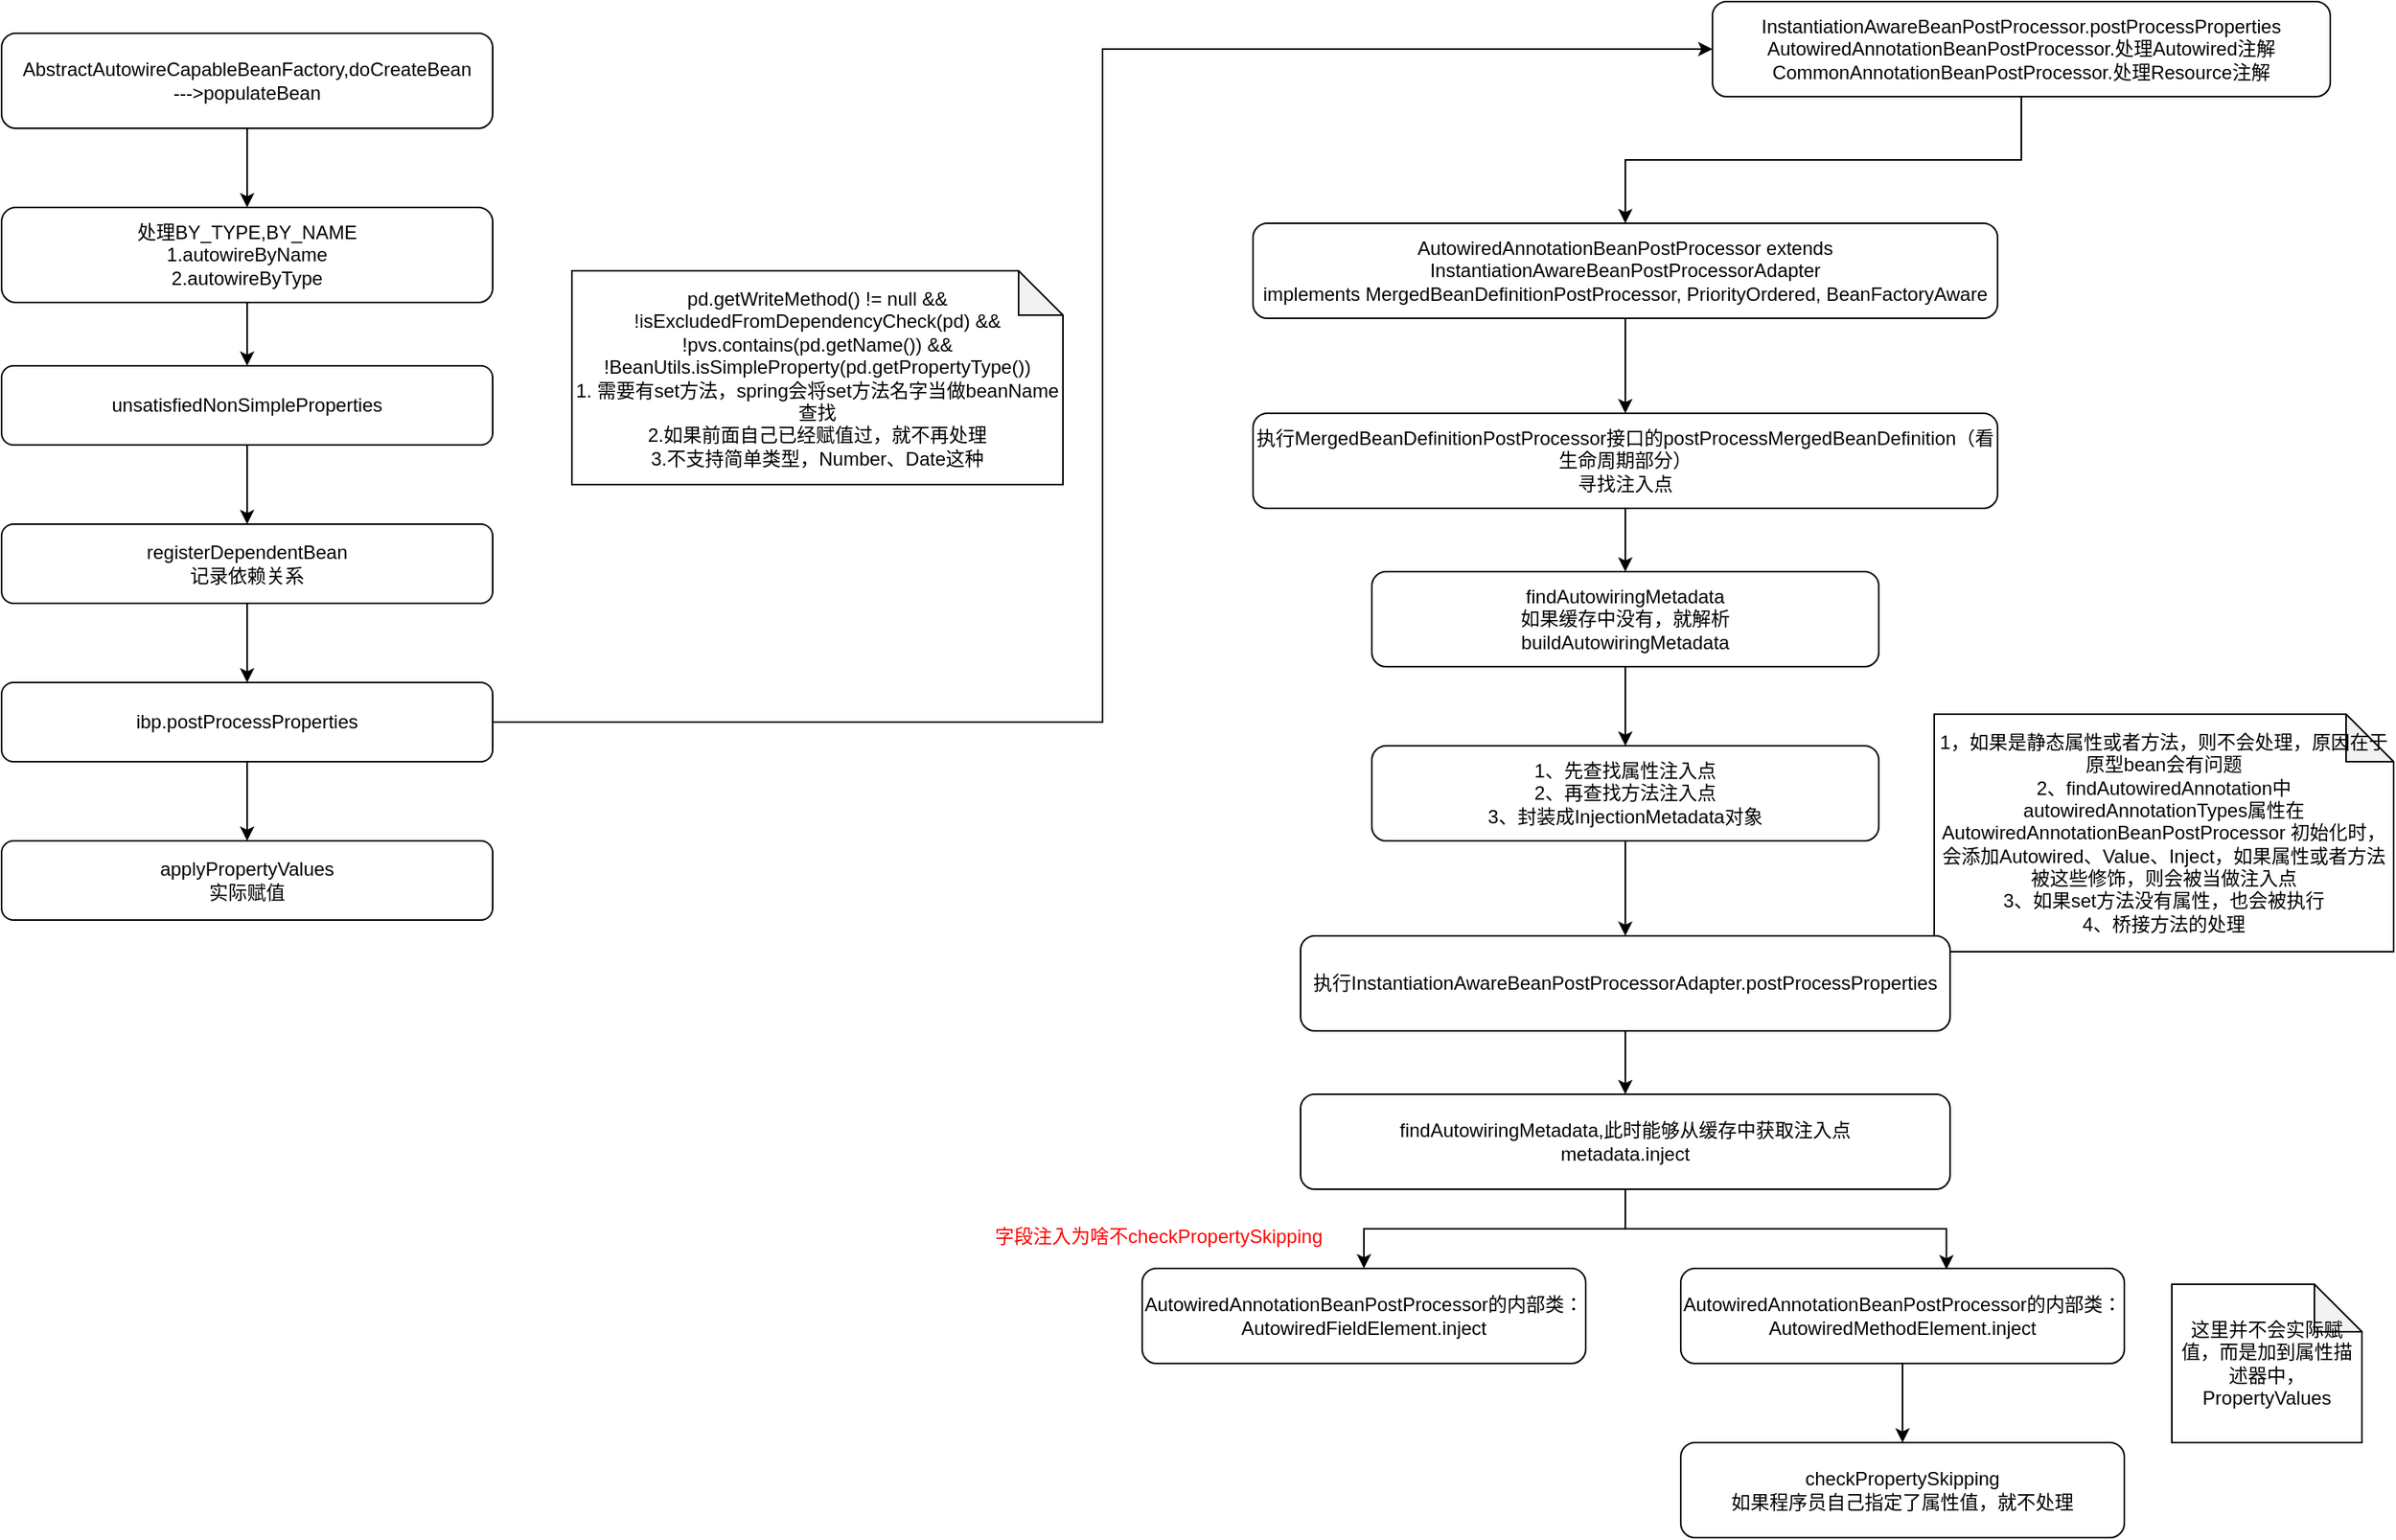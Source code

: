 <mxfile version="20.5.2" type="github">
  <diagram id="rRINkoVPD2oHAfETs6Ag" name="第 1 页">
    <mxGraphModel dx="1038" dy="547" grid="1" gridSize="10" guides="1" tooltips="1" connect="1" arrows="1" fold="1" page="1" pageScale="1" pageWidth="827" pageHeight="1169" math="0" shadow="0">
      <root>
        <mxCell id="0" />
        <mxCell id="1" parent="0" />
        <mxCell id="GXxeUl2hsS55cW6gYHLh-3" value="" style="edgeStyle=orthogonalEdgeStyle;rounded=0;orthogonalLoop=1;jettySize=auto;html=1;" edge="1" parent="1" source="GXxeUl2hsS55cW6gYHLh-1" target="GXxeUl2hsS55cW6gYHLh-2">
          <mxGeometry relative="1" as="geometry" />
        </mxCell>
        <mxCell id="GXxeUl2hsS55cW6gYHLh-1" value="AbstractAutowireCapableBeanFactory,doCreateBean&lt;br&gt;---&amp;gt;populateBean" style="rounded=1;whiteSpace=wrap;html=1;" vertex="1" parent="1">
          <mxGeometry x="120" y="60" width="310" height="60" as="geometry" />
        </mxCell>
        <mxCell id="GXxeUl2hsS55cW6gYHLh-5" value="" style="edgeStyle=orthogonalEdgeStyle;rounded=0;orthogonalLoop=1;jettySize=auto;html=1;" edge="1" parent="1" source="GXxeUl2hsS55cW6gYHLh-2" target="GXxeUl2hsS55cW6gYHLh-4">
          <mxGeometry relative="1" as="geometry" />
        </mxCell>
        <mxCell id="GXxeUl2hsS55cW6gYHLh-2" value="处理BY_TYPE,BY_NAME&lt;br&gt;1.autowireByName&lt;br&gt;2.autowireByType" style="rounded=1;whiteSpace=wrap;html=1;" vertex="1" parent="1">
          <mxGeometry x="120" y="170" width="310" height="60" as="geometry" />
        </mxCell>
        <mxCell id="GXxeUl2hsS55cW6gYHLh-8" value="" style="edgeStyle=orthogonalEdgeStyle;rounded=0;orthogonalLoop=1;jettySize=auto;html=1;" edge="1" parent="1" source="GXxeUl2hsS55cW6gYHLh-4" target="GXxeUl2hsS55cW6gYHLh-7">
          <mxGeometry relative="1" as="geometry" />
        </mxCell>
        <mxCell id="GXxeUl2hsS55cW6gYHLh-4" value="unsatisfiedNonSimpleProperties" style="rounded=1;whiteSpace=wrap;html=1;" vertex="1" parent="1">
          <mxGeometry x="120" y="270" width="310" height="50" as="geometry" />
        </mxCell>
        <mxCell id="GXxeUl2hsS55cW6gYHLh-6" value="&lt;div&gt;pd.getWriteMethod() != null &amp;amp;&amp;amp; !isExcludedFromDependencyCheck(pd) &amp;amp;&amp;amp; !pvs.contains(pd.getName()) &amp;amp;&amp;amp;&lt;/div&gt;&lt;div&gt;&lt;span style=&quot;&quot;&gt;					&lt;/span&gt;!BeanUtils.isSimpleProperty(pd.getPropertyType())&lt;/div&gt;&lt;div&gt;1. 需要有set方法，spring会将set方法名字当做beanName查找&lt;/div&gt;&lt;div&gt;2.如果前面自己已经赋值过，就不再处理&lt;/div&gt;&lt;div&gt;3.不支持简单类型，Number、Date这种&lt;/div&gt;" style="shape=note;whiteSpace=wrap;html=1;backgroundOutline=1;darkOpacity=0.05;size=28;" vertex="1" parent="1">
          <mxGeometry x="480" y="210" width="310" height="135" as="geometry" />
        </mxCell>
        <mxCell id="GXxeUl2hsS55cW6gYHLh-35" value="" style="edgeStyle=orthogonalEdgeStyle;rounded=0;orthogonalLoop=1;jettySize=auto;html=1;fontColor=#FF0000;" edge="1" parent="1" source="GXxeUl2hsS55cW6gYHLh-7" target="GXxeUl2hsS55cW6gYHLh-34">
          <mxGeometry relative="1" as="geometry" />
        </mxCell>
        <mxCell id="GXxeUl2hsS55cW6gYHLh-7" value="registerDependentBean&lt;br&gt;记录依赖关系" style="rounded=1;whiteSpace=wrap;html=1;" vertex="1" parent="1">
          <mxGeometry x="120" y="370" width="310" height="50" as="geometry" />
        </mxCell>
        <mxCell id="GXxeUl2hsS55cW6gYHLh-12" value="" style="edgeStyle=orthogonalEdgeStyle;rounded=0;orthogonalLoop=1;jettySize=auto;html=1;" edge="1" parent="1" source="GXxeUl2hsS55cW6gYHLh-9" target="GXxeUl2hsS55cW6gYHLh-11">
          <mxGeometry relative="1" as="geometry" />
        </mxCell>
        <mxCell id="GXxeUl2hsS55cW6gYHLh-9" value="InstantiationAwareBeanPostProcessor.postProcessProperties&lt;br&gt;AutowiredAnnotationBeanPostProcessor.处理Autowired注解&lt;br&gt;CommonAnnotationBeanPostProcessor.处理Resource注解" style="rounded=1;whiteSpace=wrap;html=1;" vertex="1" parent="1">
          <mxGeometry x="1200" y="40" width="390" height="60" as="geometry" />
        </mxCell>
        <mxCell id="GXxeUl2hsS55cW6gYHLh-14" value="" style="edgeStyle=orthogonalEdgeStyle;rounded=0;orthogonalLoop=1;jettySize=auto;html=1;" edge="1" parent="1" source="GXxeUl2hsS55cW6gYHLh-11" target="GXxeUl2hsS55cW6gYHLh-13">
          <mxGeometry relative="1" as="geometry" />
        </mxCell>
        <mxCell id="GXxeUl2hsS55cW6gYHLh-11" value="&lt;div&gt;AutowiredAnnotationBeanPostProcessor extends InstantiationAwareBeanPostProcessorAdapter&lt;/div&gt;&lt;div&gt;&lt;span style=&quot;&quot;&gt;		&lt;/span&gt;implements MergedBeanDefinitionPostProcessor, PriorityOrdered, BeanFactoryAware&lt;/div&gt;" style="rounded=1;whiteSpace=wrap;html=1;" vertex="1" parent="1">
          <mxGeometry x="910" y="180" width="470" height="60" as="geometry" />
        </mxCell>
        <mxCell id="GXxeUl2hsS55cW6gYHLh-17" value="" style="edgeStyle=orthogonalEdgeStyle;rounded=0;orthogonalLoop=1;jettySize=auto;html=1;" edge="1" parent="1" source="GXxeUl2hsS55cW6gYHLh-13" target="GXxeUl2hsS55cW6gYHLh-16">
          <mxGeometry relative="1" as="geometry" />
        </mxCell>
        <mxCell id="GXxeUl2hsS55cW6gYHLh-13" value="&lt;div&gt;执行MergedBeanDefinitionPostProcessor接口的postProcessMergedBeanDefinition（看生命周期部分）&lt;/div&gt;&lt;div&gt;寻找注入点&lt;/div&gt;" style="rounded=1;whiteSpace=wrap;html=1;" vertex="1" parent="1">
          <mxGeometry x="910" y="300" width="470" height="60" as="geometry" />
        </mxCell>
        <mxCell id="GXxeUl2hsS55cW6gYHLh-19" value="" style="edgeStyle=orthogonalEdgeStyle;rounded=0;orthogonalLoop=1;jettySize=auto;html=1;" edge="1" parent="1" source="GXxeUl2hsS55cW6gYHLh-16" target="GXxeUl2hsS55cW6gYHLh-18">
          <mxGeometry relative="1" as="geometry" />
        </mxCell>
        <mxCell id="GXxeUl2hsS55cW6gYHLh-16" value="findAutowiringMetadata&lt;br&gt;如果缓存中没有，就解析&lt;br&gt;buildAutowiringMetadata" style="rounded=1;whiteSpace=wrap;html=1;" vertex="1" parent="1">
          <mxGeometry x="985" y="400" width="320" height="60" as="geometry" />
        </mxCell>
        <mxCell id="GXxeUl2hsS55cW6gYHLh-22" value="" style="edgeStyle=orthogonalEdgeStyle;rounded=0;orthogonalLoop=1;jettySize=auto;html=1;" edge="1" parent="1" source="GXxeUl2hsS55cW6gYHLh-18" target="GXxeUl2hsS55cW6gYHLh-21">
          <mxGeometry relative="1" as="geometry" />
        </mxCell>
        <mxCell id="GXxeUl2hsS55cW6gYHLh-18" value="1、先查找属性注入点&lt;br&gt;2、再查找方法注入点&lt;br&gt;3、封装成InjectionMetadata对象" style="rounded=1;whiteSpace=wrap;html=1;" vertex="1" parent="1">
          <mxGeometry x="985" y="510" width="320" height="60" as="geometry" />
        </mxCell>
        <mxCell id="GXxeUl2hsS55cW6gYHLh-20" value="1，如果是静态属性或者方法，则不会处理，原因在于原型bean会有问题&lt;br&gt;2、findAutowiredAnnotation中autowiredAnnotationTypes属性在AutowiredAnnotationBeanPostProcessor 初始化时，会添加Autowired、Value、Inject，如果属性或者方法被这些修饰，则会被当做注入点&lt;br&gt;3、如果set方法没有属性，也会被执行&lt;br&gt;4、桥接方法的处理" style="shape=note;whiteSpace=wrap;html=1;backgroundOutline=1;darkOpacity=0.05;" vertex="1" parent="1">
          <mxGeometry x="1340" y="490" width="290" height="150" as="geometry" />
        </mxCell>
        <mxCell id="GXxeUl2hsS55cW6gYHLh-24" value="" style="edgeStyle=orthogonalEdgeStyle;rounded=0;orthogonalLoop=1;jettySize=auto;html=1;" edge="1" parent="1" source="GXxeUl2hsS55cW6gYHLh-21" target="GXxeUl2hsS55cW6gYHLh-23">
          <mxGeometry relative="1" as="geometry" />
        </mxCell>
        <mxCell id="GXxeUl2hsS55cW6gYHLh-21" value="执行InstantiationAwareBeanPostProcessorAdapter.postProcessProperties" style="whiteSpace=wrap;html=1;rounded=1;" vertex="1" parent="1">
          <mxGeometry x="940" y="630" width="410" height="60" as="geometry" />
        </mxCell>
        <mxCell id="GXxeUl2hsS55cW6gYHLh-28" value="" style="edgeStyle=orthogonalEdgeStyle;rounded=0;orthogonalLoop=1;jettySize=auto;html=1;fontColor=#FF0000;" edge="1" parent="1" source="GXxeUl2hsS55cW6gYHLh-23" target="GXxeUl2hsS55cW6gYHLh-25">
          <mxGeometry relative="1" as="geometry" />
        </mxCell>
        <mxCell id="GXxeUl2hsS55cW6gYHLh-33" value="" style="edgeStyle=orthogonalEdgeStyle;rounded=0;orthogonalLoop=1;jettySize=auto;html=1;fontColor=#FF0000;entryX=0.599;entryY=0.01;entryDx=0;entryDy=0;entryPerimeter=0;" edge="1" parent="1" source="GXxeUl2hsS55cW6gYHLh-23" target="GXxeUl2hsS55cW6gYHLh-29">
          <mxGeometry relative="1" as="geometry">
            <mxPoint x="1575" y="760" as="targetPoint" />
          </mxGeometry>
        </mxCell>
        <mxCell id="GXxeUl2hsS55cW6gYHLh-23" value="findAutowiringMetadata,此时能够从缓存中获取注入点&lt;br&gt;metadata.inject" style="whiteSpace=wrap;html=1;rounded=1;" vertex="1" parent="1">
          <mxGeometry x="940" y="730" width="410" height="60" as="geometry" />
        </mxCell>
        <mxCell id="GXxeUl2hsS55cW6gYHLh-25" value="AutowiredAnnotationBeanPostProcessor的内部类：&lt;br&gt;AutowiredFieldElement.inject" style="rounded=1;whiteSpace=wrap;html=1;" vertex="1" parent="1">
          <mxGeometry x="840" y="840" width="280" height="60" as="geometry" />
        </mxCell>
        <mxCell id="GXxeUl2hsS55cW6gYHLh-27" value="&lt;font color=&quot;#ff0000&quot;&gt;字段注入为啥不checkPropertySkipping&lt;/font&gt;" style="text;html=1;align=center;verticalAlign=middle;resizable=0;points=[];autosize=1;strokeColor=none;fillColor=none;" vertex="1" parent="1">
          <mxGeometry x="735" y="805" width="230" height="30" as="geometry" />
        </mxCell>
        <mxCell id="GXxeUl2hsS55cW6gYHLh-31" value="" style="edgeStyle=orthogonalEdgeStyle;rounded=0;orthogonalLoop=1;jettySize=auto;html=1;fontColor=#FF0000;" edge="1" parent="1" source="GXxeUl2hsS55cW6gYHLh-29" target="GXxeUl2hsS55cW6gYHLh-30">
          <mxGeometry relative="1" as="geometry" />
        </mxCell>
        <mxCell id="GXxeUl2hsS55cW6gYHLh-29" value="AutowiredAnnotationBeanPostProcessor的内部类：&lt;br&gt;AutowiredMethodElement.inject" style="rounded=1;whiteSpace=wrap;html=1;" vertex="1" parent="1">
          <mxGeometry x="1180" y="840" width="280" height="60" as="geometry" />
        </mxCell>
        <mxCell id="GXxeUl2hsS55cW6gYHLh-30" value="checkPropertySkipping&lt;br&gt;如果程序员自己指定了属性值，就不处理" style="rounded=1;whiteSpace=wrap;html=1;" vertex="1" parent="1">
          <mxGeometry x="1180" y="950" width="280" height="60" as="geometry" />
        </mxCell>
        <mxCell id="GXxeUl2hsS55cW6gYHLh-37" value="" style="edgeStyle=orthogonalEdgeStyle;rounded=0;orthogonalLoop=1;jettySize=auto;html=1;fontColor=#FF0000;" edge="1" parent="1" source="GXxeUl2hsS55cW6gYHLh-34" target="GXxeUl2hsS55cW6gYHLh-36">
          <mxGeometry relative="1" as="geometry" />
        </mxCell>
        <mxCell id="GXxeUl2hsS55cW6gYHLh-40" value="" style="edgeStyle=orthogonalEdgeStyle;rounded=0;orthogonalLoop=1;jettySize=auto;html=1;fontColor=#000000;entryX=0;entryY=0.5;entryDx=0;entryDy=0;" edge="1" parent="1" source="GXxeUl2hsS55cW6gYHLh-34" target="GXxeUl2hsS55cW6gYHLh-9">
          <mxGeometry relative="1" as="geometry">
            <mxPoint x="605" y="495" as="targetPoint" />
          </mxGeometry>
        </mxCell>
        <mxCell id="GXxeUl2hsS55cW6gYHLh-34" value="ibp.postProcessProperties" style="rounded=1;whiteSpace=wrap;html=1;" vertex="1" parent="1">
          <mxGeometry x="120" y="470" width="310" height="50" as="geometry" />
        </mxCell>
        <mxCell id="GXxeUl2hsS55cW6gYHLh-36" value="applyPropertyValues&lt;br&gt;实际赋值" style="rounded=1;whiteSpace=wrap;html=1;" vertex="1" parent="1">
          <mxGeometry x="120" y="570" width="310" height="50" as="geometry" />
        </mxCell>
        <mxCell id="GXxeUl2hsS55cW6gYHLh-38" value="&lt;font color=&quot;#000000&quot;&gt;这里并不会实际赋值，而是加到属性描述器中，PropertyValues&lt;/font&gt;" style="shape=note;whiteSpace=wrap;html=1;backgroundOutline=1;darkOpacity=0.05;fontColor=#FF0000;" vertex="1" parent="1">
          <mxGeometry x="1490" y="850" width="120" height="100" as="geometry" />
        </mxCell>
      </root>
    </mxGraphModel>
  </diagram>
</mxfile>
